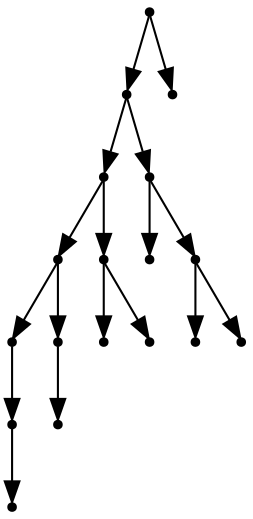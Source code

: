 digraph {
  17 [shape=point];
  15 [shape=point];
  9 [shape=point];
  5 [shape=point];
  2 [shape=point];
  1 [shape=point];
  0 [shape=point];
  4 [shape=point];
  3 [shape=point];
  8 [shape=point];
  6 [shape=point];
  7 [shape=point];
  14 [shape=point];
  10 [shape=point];
  13 [shape=point];
  11 [shape=point];
  12 [shape=point];
  16 [shape=point];
17 -> 15;
15 -> 9;
9 -> 5;
5 -> 2;
2 -> 1;
1 -> 0;
5 -> 4;
4 -> 3;
9 -> 8;
8 -> 6;
8 -> 7;
15 -> 14;
14 -> 10;
14 -> 13;
13 -> 11;
13 -> 12;
17 -> 16;
}
